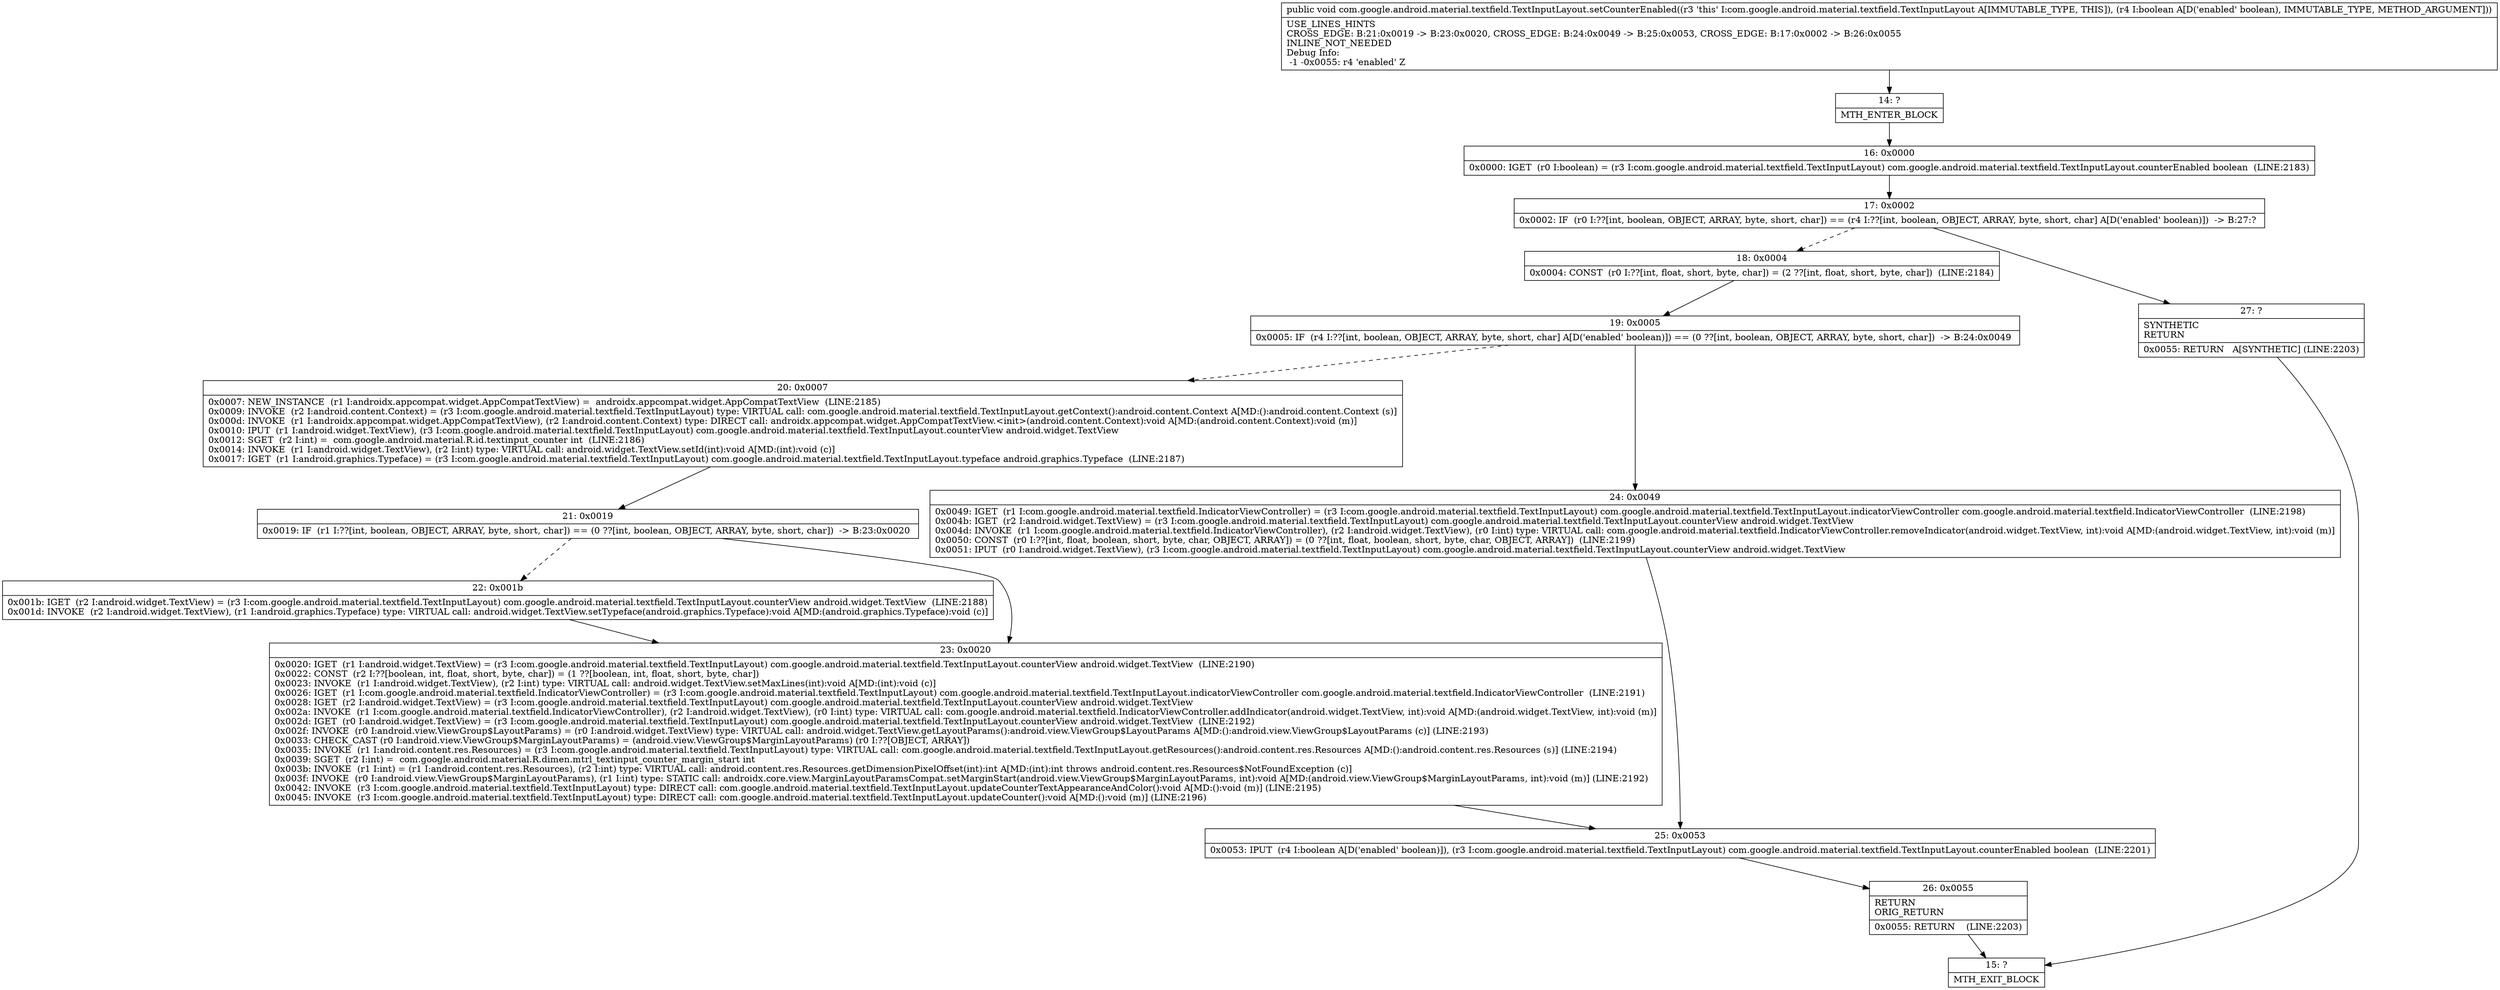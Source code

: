 digraph "CFG forcom.google.android.material.textfield.TextInputLayout.setCounterEnabled(Z)V" {
Node_14 [shape=record,label="{14\:\ ?|MTH_ENTER_BLOCK\l}"];
Node_16 [shape=record,label="{16\:\ 0x0000|0x0000: IGET  (r0 I:boolean) = (r3 I:com.google.android.material.textfield.TextInputLayout) com.google.android.material.textfield.TextInputLayout.counterEnabled boolean  (LINE:2183)\l}"];
Node_17 [shape=record,label="{17\:\ 0x0002|0x0002: IF  (r0 I:??[int, boolean, OBJECT, ARRAY, byte, short, char]) == (r4 I:??[int, boolean, OBJECT, ARRAY, byte, short, char] A[D('enabled' boolean)])  \-\> B:27:? \l}"];
Node_18 [shape=record,label="{18\:\ 0x0004|0x0004: CONST  (r0 I:??[int, float, short, byte, char]) = (2 ??[int, float, short, byte, char])  (LINE:2184)\l}"];
Node_19 [shape=record,label="{19\:\ 0x0005|0x0005: IF  (r4 I:??[int, boolean, OBJECT, ARRAY, byte, short, char] A[D('enabled' boolean)]) == (0 ??[int, boolean, OBJECT, ARRAY, byte, short, char])  \-\> B:24:0x0049 \l}"];
Node_20 [shape=record,label="{20\:\ 0x0007|0x0007: NEW_INSTANCE  (r1 I:androidx.appcompat.widget.AppCompatTextView) =  androidx.appcompat.widget.AppCompatTextView  (LINE:2185)\l0x0009: INVOKE  (r2 I:android.content.Context) = (r3 I:com.google.android.material.textfield.TextInputLayout) type: VIRTUAL call: com.google.android.material.textfield.TextInputLayout.getContext():android.content.Context A[MD:():android.content.Context (s)]\l0x000d: INVOKE  (r1 I:androidx.appcompat.widget.AppCompatTextView), (r2 I:android.content.Context) type: DIRECT call: androidx.appcompat.widget.AppCompatTextView.\<init\>(android.content.Context):void A[MD:(android.content.Context):void (m)]\l0x0010: IPUT  (r1 I:android.widget.TextView), (r3 I:com.google.android.material.textfield.TextInputLayout) com.google.android.material.textfield.TextInputLayout.counterView android.widget.TextView \l0x0012: SGET  (r2 I:int) =  com.google.android.material.R.id.textinput_counter int  (LINE:2186)\l0x0014: INVOKE  (r1 I:android.widget.TextView), (r2 I:int) type: VIRTUAL call: android.widget.TextView.setId(int):void A[MD:(int):void (c)]\l0x0017: IGET  (r1 I:android.graphics.Typeface) = (r3 I:com.google.android.material.textfield.TextInputLayout) com.google.android.material.textfield.TextInputLayout.typeface android.graphics.Typeface  (LINE:2187)\l}"];
Node_21 [shape=record,label="{21\:\ 0x0019|0x0019: IF  (r1 I:??[int, boolean, OBJECT, ARRAY, byte, short, char]) == (0 ??[int, boolean, OBJECT, ARRAY, byte, short, char])  \-\> B:23:0x0020 \l}"];
Node_22 [shape=record,label="{22\:\ 0x001b|0x001b: IGET  (r2 I:android.widget.TextView) = (r3 I:com.google.android.material.textfield.TextInputLayout) com.google.android.material.textfield.TextInputLayout.counterView android.widget.TextView  (LINE:2188)\l0x001d: INVOKE  (r2 I:android.widget.TextView), (r1 I:android.graphics.Typeface) type: VIRTUAL call: android.widget.TextView.setTypeface(android.graphics.Typeface):void A[MD:(android.graphics.Typeface):void (c)]\l}"];
Node_23 [shape=record,label="{23\:\ 0x0020|0x0020: IGET  (r1 I:android.widget.TextView) = (r3 I:com.google.android.material.textfield.TextInputLayout) com.google.android.material.textfield.TextInputLayout.counterView android.widget.TextView  (LINE:2190)\l0x0022: CONST  (r2 I:??[boolean, int, float, short, byte, char]) = (1 ??[boolean, int, float, short, byte, char]) \l0x0023: INVOKE  (r1 I:android.widget.TextView), (r2 I:int) type: VIRTUAL call: android.widget.TextView.setMaxLines(int):void A[MD:(int):void (c)]\l0x0026: IGET  (r1 I:com.google.android.material.textfield.IndicatorViewController) = (r3 I:com.google.android.material.textfield.TextInputLayout) com.google.android.material.textfield.TextInputLayout.indicatorViewController com.google.android.material.textfield.IndicatorViewController  (LINE:2191)\l0x0028: IGET  (r2 I:android.widget.TextView) = (r3 I:com.google.android.material.textfield.TextInputLayout) com.google.android.material.textfield.TextInputLayout.counterView android.widget.TextView \l0x002a: INVOKE  (r1 I:com.google.android.material.textfield.IndicatorViewController), (r2 I:android.widget.TextView), (r0 I:int) type: VIRTUAL call: com.google.android.material.textfield.IndicatorViewController.addIndicator(android.widget.TextView, int):void A[MD:(android.widget.TextView, int):void (m)]\l0x002d: IGET  (r0 I:android.widget.TextView) = (r3 I:com.google.android.material.textfield.TextInputLayout) com.google.android.material.textfield.TextInputLayout.counterView android.widget.TextView  (LINE:2192)\l0x002f: INVOKE  (r0 I:android.view.ViewGroup$LayoutParams) = (r0 I:android.widget.TextView) type: VIRTUAL call: android.widget.TextView.getLayoutParams():android.view.ViewGroup$LayoutParams A[MD:():android.view.ViewGroup$LayoutParams (c)] (LINE:2193)\l0x0033: CHECK_CAST (r0 I:android.view.ViewGroup$MarginLayoutParams) = (android.view.ViewGroup$MarginLayoutParams) (r0 I:??[OBJECT, ARRAY]) \l0x0035: INVOKE  (r1 I:android.content.res.Resources) = (r3 I:com.google.android.material.textfield.TextInputLayout) type: VIRTUAL call: com.google.android.material.textfield.TextInputLayout.getResources():android.content.res.Resources A[MD:():android.content.res.Resources (s)] (LINE:2194)\l0x0039: SGET  (r2 I:int) =  com.google.android.material.R.dimen.mtrl_textinput_counter_margin_start int \l0x003b: INVOKE  (r1 I:int) = (r1 I:android.content.res.Resources), (r2 I:int) type: VIRTUAL call: android.content.res.Resources.getDimensionPixelOffset(int):int A[MD:(int):int throws android.content.res.Resources$NotFoundException (c)]\l0x003f: INVOKE  (r0 I:android.view.ViewGroup$MarginLayoutParams), (r1 I:int) type: STATIC call: androidx.core.view.MarginLayoutParamsCompat.setMarginStart(android.view.ViewGroup$MarginLayoutParams, int):void A[MD:(android.view.ViewGroup$MarginLayoutParams, int):void (m)] (LINE:2192)\l0x0042: INVOKE  (r3 I:com.google.android.material.textfield.TextInputLayout) type: DIRECT call: com.google.android.material.textfield.TextInputLayout.updateCounterTextAppearanceAndColor():void A[MD:():void (m)] (LINE:2195)\l0x0045: INVOKE  (r3 I:com.google.android.material.textfield.TextInputLayout) type: DIRECT call: com.google.android.material.textfield.TextInputLayout.updateCounter():void A[MD:():void (m)] (LINE:2196)\l}"];
Node_25 [shape=record,label="{25\:\ 0x0053|0x0053: IPUT  (r4 I:boolean A[D('enabled' boolean)]), (r3 I:com.google.android.material.textfield.TextInputLayout) com.google.android.material.textfield.TextInputLayout.counterEnabled boolean  (LINE:2201)\l}"];
Node_26 [shape=record,label="{26\:\ 0x0055|RETURN\lORIG_RETURN\l|0x0055: RETURN    (LINE:2203)\l}"];
Node_15 [shape=record,label="{15\:\ ?|MTH_EXIT_BLOCK\l}"];
Node_24 [shape=record,label="{24\:\ 0x0049|0x0049: IGET  (r1 I:com.google.android.material.textfield.IndicatorViewController) = (r3 I:com.google.android.material.textfield.TextInputLayout) com.google.android.material.textfield.TextInputLayout.indicatorViewController com.google.android.material.textfield.IndicatorViewController  (LINE:2198)\l0x004b: IGET  (r2 I:android.widget.TextView) = (r3 I:com.google.android.material.textfield.TextInputLayout) com.google.android.material.textfield.TextInputLayout.counterView android.widget.TextView \l0x004d: INVOKE  (r1 I:com.google.android.material.textfield.IndicatorViewController), (r2 I:android.widget.TextView), (r0 I:int) type: VIRTUAL call: com.google.android.material.textfield.IndicatorViewController.removeIndicator(android.widget.TextView, int):void A[MD:(android.widget.TextView, int):void (m)]\l0x0050: CONST  (r0 I:??[int, float, boolean, short, byte, char, OBJECT, ARRAY]) = (0 ??[int, float, boolean, short, byte, char, OBJECT, ARRAY])  (LINE:2199)\l0x0051: IPUT  (r0 I:android.widget.TextView), (r3 I:com.google.android.material.textfield.TextInputLayout) com.google.android.material.textfield.TextInputLayout.counterView android.widget.TextView \l}"];
Node_27 [shape=record,label="{27\:\ ?|SYNTHETIC\lRETURN\l|0x0055: RETURN   A[SYNTHETIC] (LINE:2203)\l}"];
MethodNode[shape=record,label="{public void com.google.android.material.textfield.TextInputLayout.setCounterEnabled((r3 'this' I:com.google.android.material.textfield.TextInputLayout A[IMMUTABLE_TYPE, THIS]), (r4 I:boolean A[D('enabled' boolean), IMMUTABLE_TYPE, METHOD_ARGUMENT]))  | USE_LINES_HINTS\lCROSS_EDGE: B:21:0x0019 \-\> B:23:0x0020, CROSS_EDGE: B:24:0x0049 \-\> B:25:0x0053, CROSS_EDGE: B:17:0x0002 \-\> B:26:0x0055\lINLINE_NOT_NEEDED\lDebug Info:\l  \-1 \-0x0055: r4 'enabled' Z\l}"];
MethodNode -> Node_14;Node_14 -> Node_16;
Node_16 -> Node_17;
Node_17 -> Node_18[style=dashed];
Node_17 -> Node_27;
Node_18 -> Node_19;
Node_19 -> Node_20[style=dashed];
Node_19 -> Node_24;
Node_20 -> Node_21;
Node_21 -> Node_22[style=dashed];
Node_21 -> Node_23;
Node_22 -> Node_23;
Node_23 -> Node_25;
Node_25 -> Node_26;
Node_26 -> Node_15;
Node_24 -> Node_25;
Node_27 -> Node_15;
}

